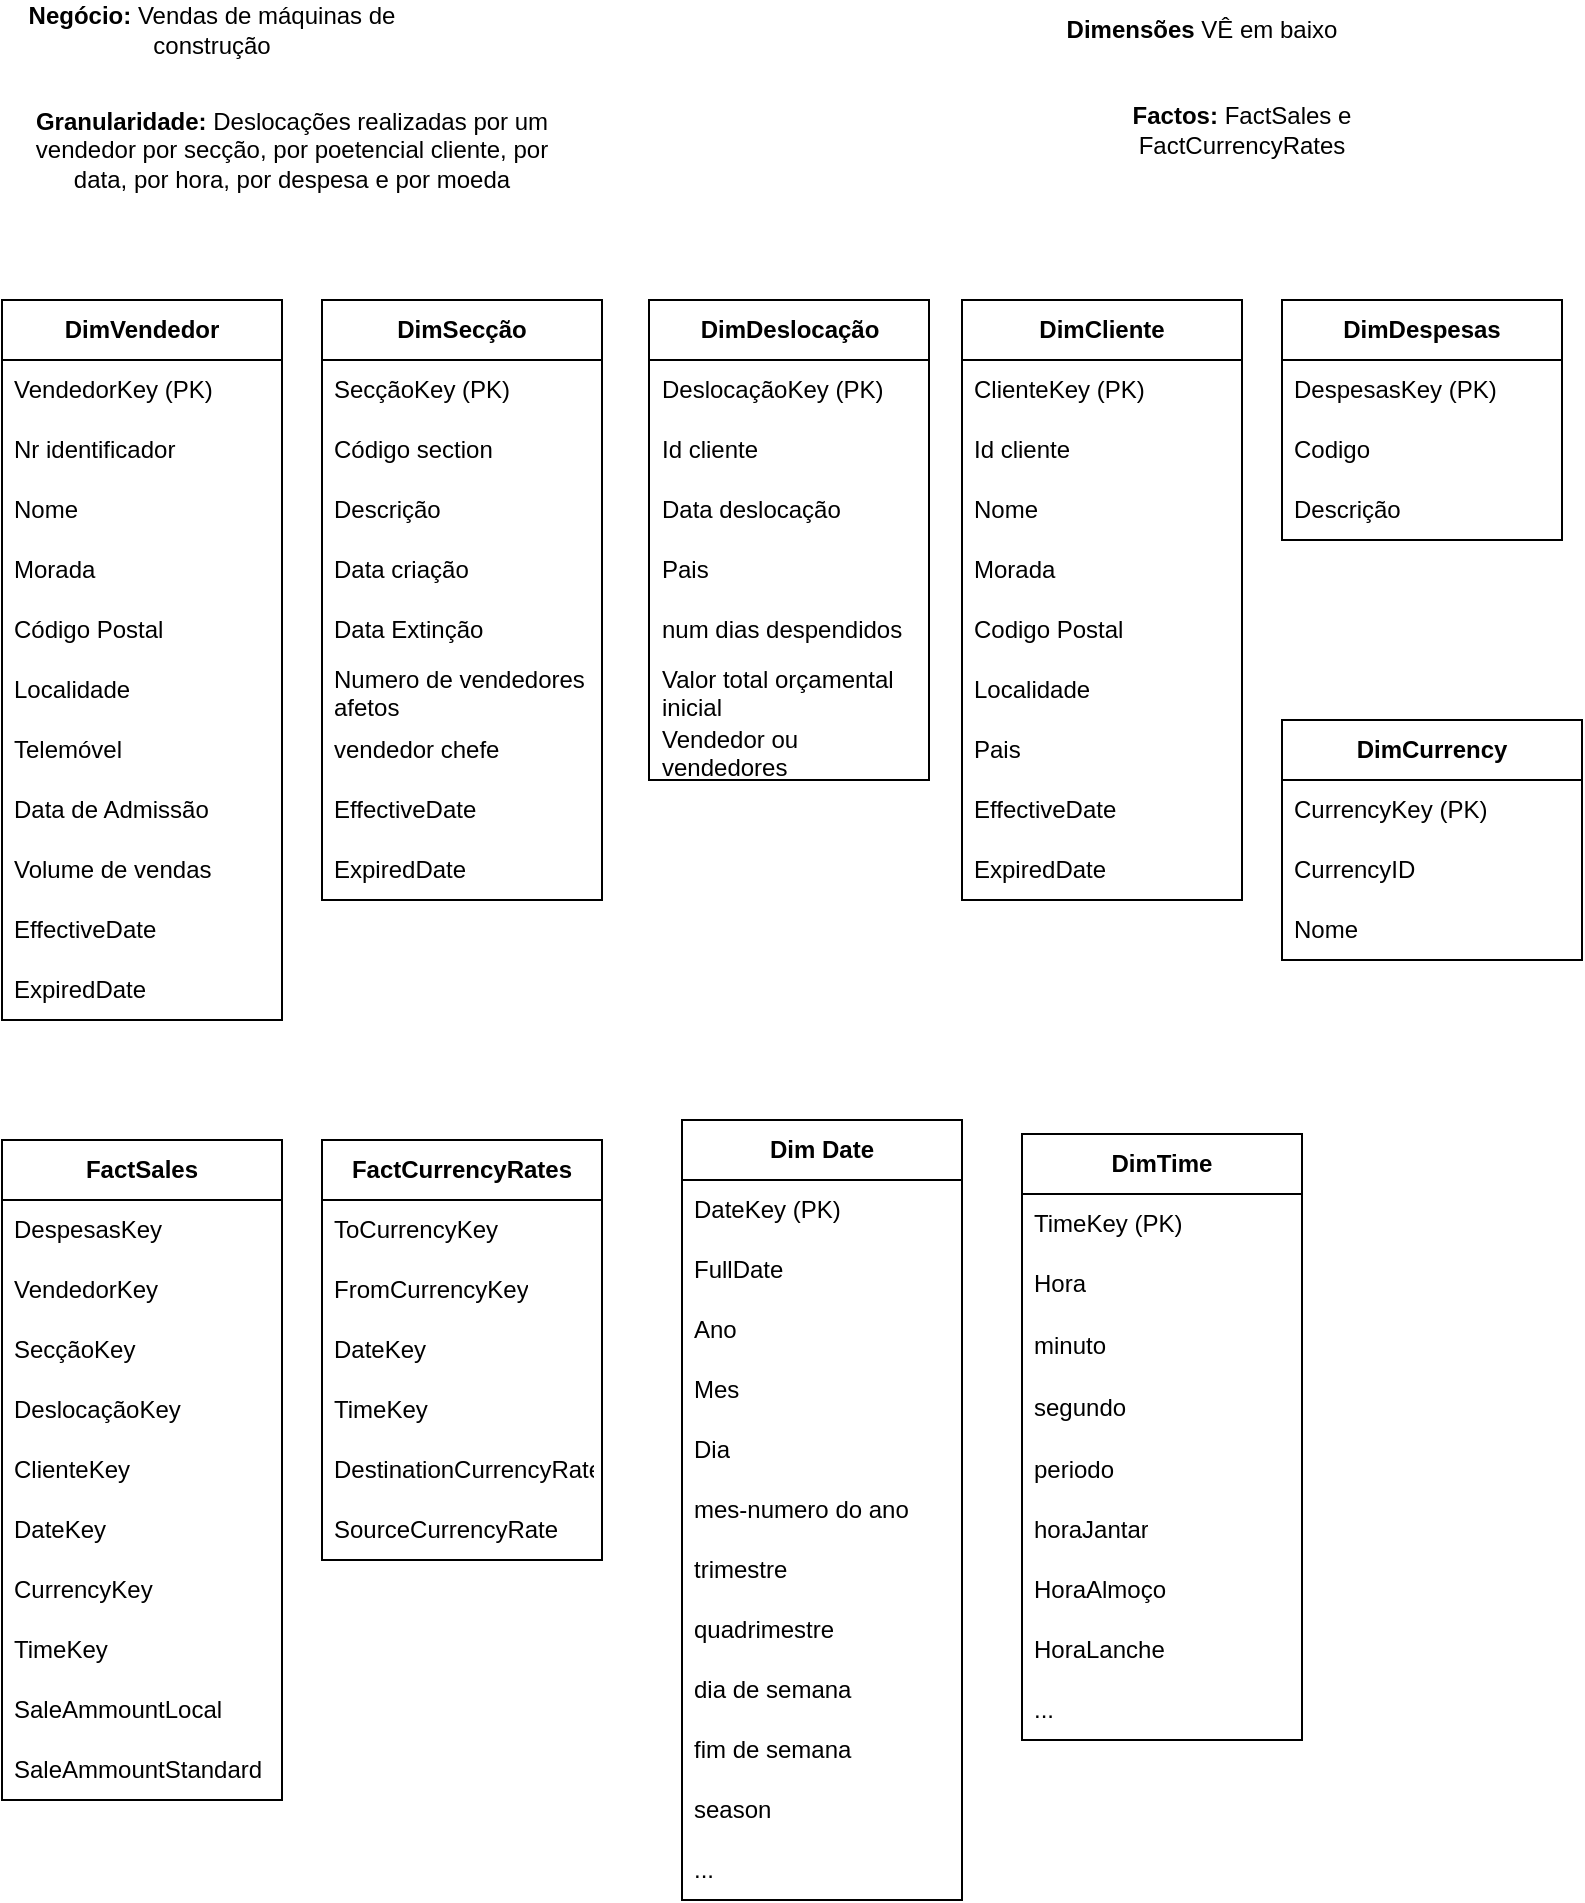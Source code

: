 <mxfile version="22.1.21" type="device">
  <diagram name="Página-1" id="eyf-Chg7EZ-ik5OX_HLw">
    <mxGraphModel dx="1050" dy="629" grid="1" gridSize="10" guides="1" tooltips="1" connect="1" arrows="1" fold="1" page="1" pageScale="1" pageWidth="827" pageHeight="1169" math="0" shadow="0">
      <root>
        <mxCell id="0" />
        <mxCell id="1" parent="0" />
        <mxCell id="D_EpirmRRfFiaHw9bqol-2" value="&lt;b&gt;Negócio: &lt;/b&gt;Vendas de máquinas de construção" style="text;html=1;strokeColor=none;fillColor=none;align=center;verticalAlign=middle;whiteSpace=wrap;rounded=0;" vertex="1" parent="1">
          <mxGeometry x="30" y="40" width="190" height="30" as="geometry" />
        </mxCell>
        <mxCell id="D_EpirmRRfFiaHw9bqol-3" value="&lt;b&gt;Granularidade: &lt;/b&gt;Deslocações realizadas por um vendedor por secção, por poetencial cliente, por data, por hora, por despesa e por moeda" style="text;html=1;strokeColor=none;fillColor=none;align=center;verticalAlign=middle;whiteSpace=wrap;rounded=0;" vertex="1" parent="1">
          <mxGeometry x="30" y="100" width="270" height="30" as="geometry" />
        </mxCell>
        <mxCell id="D_EpirmRRfFiaHw9bqol-4" value="&lt;b&gt;Dimensões &lt;/b&gt;VÊ em baixo" style="text;html=1;strokeColor=none;fillColor=none;align=center;verticalAlign=middle;whiteSpace=wrap;rounded=0;" vertex="1" parent="1">
          <mxGeometry x="550" y="40" width="140" height="30" as="geometry" />
        </mxCell>
        <mxCell id="D_EpirmRRfFiaHw9bqol-5" value="&lt;b&gt;Factos: &lt;/b&gt;FactSales e FactCurrencyRates" style="text;html=1;strokeColor=none;fillColor=none;align=center;verticalAlign=middle;whiteSpace=wrap;rounded=0;" vertex="1" parent="1">
          <mxGeometry x="550" y="90" width="180" height="30" as="geometry" />
        </mxCell>
        <mxCell id="D_EpirmRRfFiaHw9bqol-6" value="&lt;b&gt;DimVendedor&lt;/b&gt;" style="swimlane;fontStyle=0;childLayout=stackLayout;horizontal=1;startSize=30;horizontalStack=0;resizeParent=1;resizeParentMax=0;resizeLast=0;collapsible=1;marginBottom=0;whiteSpace=wrap;html=1;" vertex="1" parent="1">
          <mxGeometry x="20" y="190" width="140" height="360" as="geometry" />
        </mxCell>
        <mxCell id="D_EpirmRRfFiaHw9bqol-7" value="VendedorKey (PK)" style="text;strokeColor=none;fillColor=none;align=left;verticalAlign=middle;spacingLeft=4;spacingRight=4;overflow=hidden;points=[[0,0.5],[1,0.5]];portConstraint=eastwest;rotatable=0;whiteSpace=wrap;html=1;" vertex="1" parent="D_EpirmRRfFiaHw9bqol-6">
          <mxGeometry y="30" width="140" height="30" as="geometry" />
        </mxCell>
        <mxCell id="D_EpirmRRfFiaHw9bqol-22" value="Nr identificador" style="text;strokeColor=none;fillColor=none;align=left;verticalAlign=middle;spacingLeft=4;spacingRight=4;overflow=hidden;points=[[0,0.5],[1,0.5]];portConstraint=eastwest;rotatable=0;whiteSpace=wrap;html=1;" vertex="1" parent="D_EpirmRRfFiaHw9bqol-6">
          <mxGeometry y="60" width="140" height="30" as="geometry" />
        </mxCell>
        <mxCell id="D_EpirmRRfFiaHw9bqol-21" value="Nome" style="text;strokeColor=none;fillColor=none;align=left;verticalAlign=middle;spacingLeft=4;spacingRight=4;overflow=hidden;points=[[0,0.5],[1,0.5]];portConstraint=eastwest;rotatable=0;whiteSpace=wrap;html=1;" vertex="1" parent="D_EpirmRRfFiaHw9bqol-6">
          <mxGeometry y="90" width="140" height="30" as="geometry" />
        </mxCell>
        <mxCell id="D_EpirmRRfFiaHw9bqol-8" value="Morada" style="text;strokeColor=none;fillColor=none;align=left;verticalAlign=middle;spacingLeft=4;spacingRight=4;overflow=hidden;points=[[0,0.5],[1,0.5]];portConstraint=eastwest;rotatable=0;whiteSpace=wrap;html=1;" vertex="1" parent="D_EpirmRRfFiaHw9bqol-6">
          <mxGeometry y="120" width="140" height="30" as="geometry" />
        </mxCell>
        <mxCell id="D_EpirmRRfFiaHw9bqol-9" value="Código Postal" style="text;strokeColor=none;fillColor=none;align=left;verticalAlign=middle;spacingLeft=4;spacingRight=4;overflow=hidden;points=[[0,0.5],[1,0.5]];portConstraint=eastwest;rotatable=0;whiteSpace=wrap;html=1;" vertex="1" parent="D_EpirmRRfFiaHw9bqol-6">
          <mxGeometry y="150" width="140" height="30" as="geometry" />
        </mxCell>
        <mxCell id="D_EpirmRRfFiaHw9bqol-23" value="Localidade" style="text;strokeColor=none;fillColor=none;align=left;verticalAlign=middle;spacingLeft=4;spacingRight=4;overflow=hidden;points=[[0,0.5],[1,0.5]];portConstraint=eastwest;rotatable=0;whiteSpace=wrap;html=1;" vertex="1" parent="D_EpirmRRfFiaHw9bqol-6">
          <mxGeometry y="180" width="140" height="30" as="geometry" />
        </mxCell>
        <mxCell id="D_EpirmRRfFiaHw9bqol-10" value="Telemóvel" style="text;strokeColor=none;fillColor=none;align=left;verticalAlign=middle;spacingLeft=4;spacingRight=4;overflow=hidden;points=[[0,0.5],[1,0.5]];portConstraint=eastwest;rotatable=0;whiteSpace=wrap;html=1;" vertex="1" parent="D_EpirmRRfFiaHw9bqol-6">
          <mxGeometry y="210" width="140" height="30" as="geometry" />
        </mxCell>
        <mxCell id="D_EpirmRRfFiaHw9bqol-11" value="Data de Admissão" style="text;strokeColor=none;fillColor=none;align=left;verticalAlign=middle;spacingLeft=4;spacingRight=4;overflow=hidden;points=[[0,0.5],[1,0.5]];portConstraint=eastwest;rotatable=0;whiteSpace=wrap;html=1;" vertex="1" parent="D_EpirmRRfFiaHw9bqol-6">
          <mxGeometry y="240" width="140" height="30" as="geometry" />
        </mxCell>
        <mxCell id="D_EpirmRRfFiaHw9bqol-12" value="Volume de vendas" style="text;strokeColor=none;fillColor=none;align=left;verticalAlign=middle;spacingLeft=4;spacingRight=4;overflow=hidden;points=[[0,0.5],[1,0.5]];portConstraint=eastwest;rotatable=0;whiteSpace=wrap;html=1;" vertex="1" parent="D_EpirmRRfFiaHw9bqol-6">
          <mxGeometry y="270" width="140" height="30" as="geometry" />
        </mxCell>
        <mxCell id="D_EpirmRRfFiaHw9bqol-121" value="EffectiveDate" style="text;strokeColor=none;fillColor=none;align=left;verticalAlign=middle;spacingLeft=4;spacingRight=4;overflow=hidden;points=[[0,0.5],[1,0.5]];portConstraint=eastwest;rotatable=0;whiteSpace=wrap;html=1;" vertex="1" parent="D_EpirmRRfFiaHw9bqol-6">
          <mxGeometry y="300" width="140" height="30" as="geometry" />
        </mxCell>
        <mxCell id="D_EpirmRRfFiaHw9bqol-122" value="ExpiredDate" style="text;strokeColor=none;fillColor=none;align=left;verticalAlign=middle;spacingLeft=4;spacingRight=4;overflow=hidden;points=[[0,0.5],[1,0.5]];portConstraint=eastwest;rotatable=0;whiteSpace=wrap;html=1;" vertex="1" parent="D_EpirmRRfFiaHw9bqol-6">
          <mxGeometry y="330" width="140" height="30" as="geometry" />
        </mxCell>
        <mxCell id="D_EpirmRRfFiaHw9bqol-24" value="&lt;b&gt;DimSecção&lt;/b&gt;" style="swimlane;fontStyle=0;childLayout=stackLayout;horizontal=1;startSize=30;horizontalStack=0;resizeParent=1;resizeParentMax=0;resizeLast=0;collapsible=1;marginBottom=0;whiteSpace=wrap;html=1;" vertex="1" parent="1">
          <mxGeometry x="180" y="190" width="140" height="300" as="geometry" />
        </mxCell>
        <mxCell id="D_EpirmRRfFiaHw9bqol-25" value="SecçãoKey (PK)" style="text;strokeColor=none;fillColor=none;align=left;verticalAlign=middle;spacingLeft=4;spacingRight=4;overflow=hidden;points=[[0,0.5],[1,0.5]];portConstraint=eastwest;rotatable=0;whiteSpace=wrap;html=1;" vertex="1" parent="D_EpirmRRfFiaHw9bqol-24">
          <mxGeometry y="30" width="140" height="30" as="geometry" />
        </mxCell>
        <mxCell id="D_EpirmRRfFiaHw9bqol-26" value="Código section" style="text;strokeColor=none;fillColor=none;align=left;verticalAlign=middle;spacingLeft=4;spacingRight=4;overflow=hidden;points=[[0,0.5],[1,0.5]];portConstraint=eastwest;rotatable=0;whiteSpace=wrap;html=1;" vertex="1" parent="D_EpirmRRfFiaHw9bqol-24">
          <mxGeometry y="60" width="140" height="30" as="geometry" />
        </mxCell>
        <mxCell id="D_EpirmRRfFiaHw9bqol-27" value="Descrição" style="text;strokeColor=none;fillColor=none;align=left;verticalAlign=middle;spacingLeft=4;spacingRight=4;overflow=hidden;points=[[0,0.5],[1,0.5]];portConstraint=eastwest;rotatable=0;whiteSpace=wrap;html=1;" vertex="1" parent="D_EpirmRRfFiaHw9bqol-24">
          <mxGeometry y="90" width="140" height="30" as="geometry" />
        </mxCell>
        <mxCell id="D_EpirmRRfFiaHw9bqol-28" value="Data criação" style="text;strokeColor=none;fillColor=none;align=left;verticalAlign=middle;spacingLeft=4;spacingRight=4;overflow=hidden;points=[[0,0.5],[1,0.5]];portConstraint=eastwest;rotatable=0;whiteSpace=wrap;html=1;" vertex="1" parent="D_EpirmRRfFiaHw9bqol-24">
          <mxGeometry y="120" width="140" height="30" as="geometry" />
        </mxCell>
        <mxCell id="D_EpirmRRfFiaHw9bqol-29" value="Data Extinção" style="text;strokeColor=none;fillColor=none;align=left;verticalAlign=middle;spacingLeft=4;spacingRight=4;overflow=hidden;points=[[0,0.5],[1,0.5]];portConstraint=eastwest;rotatable=0;whiteSpace=wrap;html=1;" vertex="1" parent="D_EpirmRRfFiaHw9bqol-24">
          <mxGeometry y="150" width="140" height="30" as="geometry" />
        </mxCell>
        <mxCell id="D_EpirmRRfFiaHw9bqol-30" value="Numero de vendedores afetos" style="text;strokeColor=none;fillColor=none;align=left;verticalAlign=middle;spacingLeft=4;spacingRight=4;overflow=hidden;points=[[0,0.5],[1,0.5]];portConstraint=eastwest;rotatable=0;whiteSpace=wrap;html=1;" vertex="1" parent="D_EpirmRRfFiaHw9bqol-24">
          <mxGeometry y="180" width="140" height="30" as="geometry" />
        </mxCell>
        <mxCell id="D_EpirmRRfFiaHw9bqol-31" value="vendedor chefe" style="text;strokeColor=none;fillColor=none;align=left;verticalAlign=middle;spacingLeft=4;spacingRight=4;overflow=hidden;points=[[0,0.5],[1,0.5]];portConstraint=eastwest;rotatable=0;whiteSpace=wrap;html=1;" vertex="1" parent="D_EpirmRRfFiaHw9bqol-24">
          <mxGeometry y="210" width="140" height="30" as="geometry" />
        </mxCell>
        <mxCell id="D_EpirmRRfFiaHw9bqol-123" value="EffectiveDate" style="text;strokeColor=none;fillColor=none;align=left;verticalAlign=middle;spacingLeft=4;spacingRight=4;overflow=hidden;points=[[0,0.5],[1,0.5]];portConstraint=eastwest;rotatable=0;whiteSpace=wrap;html=1;" vertex="1" parent="D_EpirmRRfFiaHw9bqol-24">
          <mxGeometry y="240" width="140" height="30" as="geometry" />
        </mxCell>
        <mxCell id="D_EpirmRRfFiaHw9bqol-124" value="ExpiredDate" style="text;strokeColor=none;fillColor=none;align=left;verticalAlign=middle;spacingLeft=4;spacingRight=4;overflow=hidden;points=[[0,0.5],[1,0.5]];portConstraint=eastwest;rotatable=0;whiteSpace=wrap;html=1;" vertex="1" parent="D_EpirmRRfFiaHw9bqol-24">
          <mxGeometry y="270" width="140" height="30" as="geometry" />
        </mxCell>
        <mxCell id="D_EpirmRRfFiaHw9bqol-35" value="&lt;b&gt;DimDeslocação&lt;/b&gt;" style="swimlane;fontStyle=0;childLayout=stackLayout;horizontal=1;startSize=30;horizontalStack=0;resizeParent=1;resizeParentMax=0;resizeLast=0;collapsible=1;marginBottom=0;whiteSpace=wrap;html=1;" vertex="1" parent="1">
          <mxGeometry x="343.5" y="190" width="140" height="240" as="geometry" />
        </mxCell>
        <mxCell id="D_EpirmRRfFiaHw9bqol-36" value="DeslocaçãoKey (PK)" style="text;strokeColor=none;fillColor=none;align=left;verticalAlign=middle;spacingLeft=4;spacingRight=4;overflow=hidden;points=[[0,0.5],[1,0.5]];portConstraint=eastwest;rotatable=0;whiteSpace=wrap;html=1;" vertex="1" parent="D_EpirmRRfFiaHw9bqol-35">
          <mxGeometry y="30" width="140" height="30" as="geometry" />
        </mxCell>
        <mxCell id="D_EpirmRRfFiaHw9bqol-37" value="Id cliente" style="text;strokeColor=none;fillColor=none;align=left;verticalAlign=middle;spacingLeft=4;spacingRight=4;overflow=hidden;points=[[0,0.5],[1,0.5]];portConstraint=eastwest;rotatable=0;whiteSpace=wrap;html=1;" vertex="1" parent="D_EpirmRRfFiaHw9bqol-35">
          <mxGeometry y="60" width="140" height="30" as="geometry" />
        </mxCell>
        <mxCell id="D_EpirmRRfFiaHw9bqol-43" value="Data deslocação" style="text;strokeColor=none;fillColor=none;align=left;verticalAlign=middle;spacingLeft=4;spacingRight=4;overflow=hidden;points=[[0,0.5],[1,0.5]];portConstraint=eastwest;rotatable=0;whiteSpace=wrap;html=1;" vertex="1" parent="D_EpirmRRfFiaHw9bqol-35">
          <mxGeometry y="90" width="140" height="30" as="geometry" />
        </mxCell>
        <mxCell id="D_EpirmRRfFiaHw9bqol-59" value="Pais" style="text;strokeColor=none;fillColor=none;align=left;verticalAlign=middle;spacingLeft=4;spacingRight=4;overflow=hidden;points=[[0,0.5],[1,0.5]];portConstraint=eastwest;rotatable=0;whiteSpace=wrap;html=1;" vertex="1" parent="D_EpirmRRfFiaHw9bqol-35">
          <mxGeometry y="120" width="140" height="30" as="geometry" />
        </mxCell>
        <mxCell id="D_EpirmRRfFiaHw9bqol-44" value="num dias despendidos" style="text;strokeColor=none;fillColor=none;align=left;verticalAlign=middle;spacingLeft=4;spacingRight=4;overflow=hidden;points=[[0,0.5],[1,0.5]];portConstraint=eastwest;rotatable=0;whiteSpace=wrap;html=1;" vertex="1" parent="D_EpirmRRfFiaHw9bqol-35">
          <mxGeometry y="150" width="140" height="30" as="geometry" />
        </mxCell>
        <mxCell id="D_EpirmRRfFiaHw9bqol-45" value="Valor total orçamental inicial" style="text;strokeColor=none;fillColor=none;align=left;verticalAlign=middle;spacingLeft=4;spacingRight=4;overflow=hidden;points=[[0,0.5],[1,0.5]];portConstraint=eastwest;rotatable=0;whiteSpace=wrap;html=1;" vertex="1" parent="D_EpirmRRfFiaHw9bqol-35">
          <mxGeometry y="180" width="140" height="30" as="geometry" />
        </mxCell>
        <mxCell id="D_EpirmRRfFiaHw9bqol-46" value="Vendedor ou vendedores" style="text;strokeColor=none;fillColor=none;align=left;verticalAlign=middle;spacingLeft=4;spacingRight=4;overflow=hidden;points=[[0,0.5],[1,0.5]];portConstraint=eastwest;rotatable=0;whiteSpace=wrap;html=1;" vertex="1" parent="D_EpirmRRfFiaHw9bqol-35">
          <mxGeometry y="210" width="140" height="30" as="geometry" />
        </mxCell>
        <mxCell id="D_EpirmRRfFiaHw9bqol-47" value="&lt;b&gt;DimCliente&lt;/b&gt;" style="swimlane;fontStyle=0;childLayout=stackLayout;horizontal=1;startSize=30;horizontalStack=0;resizeParent=1;resizeParentMax=0;resizeLast=0;collapsible=1;marginBottom=0;whiteSpace=wrap;html=1;" vertex="1" parent="1">
          <mxGeometry x="500" y="190" width="140" height="300" as="geometry" />
        </mxCell>
        <mxCell id="D_EpirmRRfFiaHw9bqol-48" value="ClienteKey (PK)" style="text;strokeColor=none;fillColor=none;align=left;verticalAlign=middle;spacingLeft=4;spacingRight=4;overflow=hidden;points=[[0,0.5],[1,0.5]];portConstraint=eastwest;rotatable=0;whiteSpace=wrap;html=1;" vertex="1" parent="D_EpirmRRfFiaHw9bqol-47">
          <mxGeometry y="30" width="140" height="30" as="geometry" />
        </mxCell>
        <mxCell id="D_EpirmRRfFiaHw9bqol-49" value="Id cliente" style="text;strokeColor=none;fillColor=none;align=left;verticalAlign=middle;spacingLeft=4;spacingRight=4;overflow=hidden;points=[[0,0.5],[1,0.5]];portConstraint=eastwest;rotatable=0;whiteSpace=wrap;html=1;" vertex="1" parent="D_EpirmRRfFiaHw9bqol-47">
          <mxGeometry y="60" width="140" height="30" as="geometry" />
        </mxCell>
        <mxCell id="D_EpirmRRfFiaHw9bqol-50" value="Nome" style="text;strokeColor=none;fillColor=none;align=left;verticalAlign=middle;spacingLeft=4;spacingRight=4;overflow=hidden;points=[[0,0.5],[1,0.5]];portConstraint=eastwest;rotatable=0;whiteSpace=wrap;html=1;" vertex="1" parent="D_EpirmRRfFiaHw9bqol-47">
          <mxGeometry y="90" width="140" height="30" as="geometry" />
        </mxCell>
        <mxCell id="D_EpirmRRfFiaHw9bqol-51" value="Morada" style="text;strokeColor=none;fillColor=none;align=left;verticalAlign=middle;spacingLeft=4;spacingRight=4;overflow=hidden;points=[[0,0.5],[1,0.5]];portConstraint=eastwest;rotatable=0;whiteSpace=wrap;html=1;" vertex="1" parent="D_EpirmRRfFiaHw9bqol-47">
          <mxGeometry y="120" width="140" height="30" as="geometry" />
        </mxCell>
        <mxCell id="D_EpirmRRfFiaHw9bqol-52" value="Codigo Postal" style="text;strokeColor=none;fillColor=none;align=left;verticalAlign=middle;spacingLeft=4;spacingRight=4;overflow=hidden;points=[[0,0.5],[1,0.5]];portConstraint=eastwest;rotatable=0;whiteSpace=wrap;html=1;" vertex="1" parent="D_EpirmRRfFiaHw9bqol-47">
          <mxGeometry y="150" width="140" height="30" as="geometry" />
        </mxCell>
        <mxCell id="D_EpirmRRfFiaHw9bqol-53" value="Localidade" style="text;strokeColor=none;fillColor=none;align=left;verticalAlign=middle;spacingLeft=4;spacingRight=4;overflow=hidden;points=[[0,0.5],[1,0.5]];portConstraint=eastwest;rotatable=0;whiteSpace=wrap;html=1;" vertex="1" parent="D_EpirmRRfFiaHw9bqol-47">
          <mxGeometry y="180" width="140" height="30" as="geometry" />
        </mxCell>
        <mxCell id="D_EpirmRRfFiaHw9bqol-54" value="Pais" style="text;strokeColor=none;fillColor=none;align=left;verticalAlign=middle;spacingLeft=4;spacingRight=4;overflow=hidden;points=[[0,0.5],[1,0.5]];portConstraint=eastwest;rotatable=0;whiteSpace=wrap;html=1;" vertex="1" parent="D_EpirmRRfFiaHw9bqol-47">
          <mxGeometry y="210" width="140" height="30" as="geometry" />
        </mxCell>
        <mxCell id="D_EpirmRRfFiaHw9bqol-125" value="EffectiveDate" style="text;strokeColor=none;fillColor=none;align=left;verticalAlign=middle;spacingLeft=4;spacingRight=4;overflow=hidden;points=[[0,0.5],[1,0.5]];portConstraint=eastwest;rotatable=0;whiteSpace=wrap;html=1;" vertex="1" parent="D_EpirmRRfFiaHw9bqol-47">
          <mxGeometry y="240" width="140" height="30" as="geometry" />
        </mxCell>
        <mxCell id="D_EpirmRRfFiaHw9bqol-126" value="ExpiredDate" style="text;strokeColor=none;fillColor=none;align=left;verticalAlign=middle;spacingLeft=4;spacingRight=4;overflow=hidden;points=[[0,0.5],[1,0.5]];portConstraint=eastwest;rotatable=0;whiteSpace=wrap;html=1;" vertex="1" parent="D_EpirmRRfFiaHw9bqol-47">
          <mxGeometry y="270" width="140" height="30" as="geometry" />
        </mxCell>
        <mxCell id="D_EpirmRRfFiaHw9bqol-60" value="&lt;b&gt;DimDespesas&lt;/b&gt;" style="swimlane;fontStyle=0;childLayout=stackLayout;horizontal=1;startSize=30;horizontalStack=0;resizeParent=1;resizeParentMax=0;resizeLast=0;collapsible=1;marginBottom=0;whiteSpace=wrap;html=1;" vertex="1" parent="1">
          <mxGeometry x="660" y="190" width="140" height="120" as="geometry" />
        </mxCell>
        <mxCell id="D_EpirmRRfFiaHw9bqol-61" value="DespesasKey (PK)" style="text;strokeColor=none;fillColor=none;align=left;verticalAlign=middle;spacingLeft=4;spacingRight=4;overflow=hidden;points=[[0,0.5],[1,0.5]];portConstraint=eastwest;rotatable=0;whiteSpace=wrap;html=1;" vertex="1" parent="D_EpirmRRfFiaHw9bqol-60">
          <mxGeometry y="30" width="140" height="30" as="geometry" />
        </mxCell>
        <mxCell id="D_EpirmRRfFiaHw9bqol-62" value="Codigo" style="text;strokeColor=none;fillColor=none;align=left;verticalAlign=middle;spacingLeft=4;spacingRight=4;overflow=hidden;points=[[0,0.5],[1,0.5]];portConstraint=eastwest;rotatable=0;whiteSpace=wrap;html=1;" vertex="1" parent="D_EpirmRRfFiaHw9bqol-60">
          <mxGeometry y="60" width="140" height="30" as="geometry" />
        </mxCell>
        <mxCell id="D_EpirmRRfFiaHw9bqol-63" value="Descrição" style="text;strokeColor=none;fillColor=none;align=left;verticalAlign=middle;spacingLeft=4;spacingRight=4;overflow=hidden;points=[[0,0.5],[1,0.5]];portConstraint=eastwest;rotatable=0;whiteSpace=wrap;html=1;" vertex="1" parent="D_EpirmRRfFiaHw9bqol-60">
          <mxGeometry y="90" width="140" height="30" as="geometry" />
        </mxCell>
        <mxCell id="D_EpirmRRfFiaHw9bqol-68" value="&lt;b&gt;FactSales&lt;/b&gt;" style="swimlane;fontStyle=0;childLayout=stackLayout;horizontal=1;startSize=30;horizontalStack=0;resizeParent=1;resizeParentMax=0;resizeLast=0;collapsible=1;marginBottom=0;whiteSpace=wrap;html=1;" vertex="1" parent="1">
          <mxGeometry x="20" y="610" width="140" height="330" as="geometry" />
        </mxCell>
        <mxCell id="D_EpirmRRfFiaHw9bqol-69" value="DespesasKey&amp;nbsp;" style="text;strokeColor=none;fillColor=none;align=left;verticalAlign=middle;spacingLeft=4;spacingRight=4;overflow=hidden;points=[[0,0.5],[1,0.5]];portConstraint=eastwest;rotatable=0;whiteSpace=wrap;html=1;" vertex="1" parent="D_EpirmRRfFiaHw9bqol-68">
          <mxGeometry y="30" width="140" height="30" as="geometry" />
        </mxCell>
        <mxCell id="D_EpirmRRfFiaHw9bqol-77" value="VendedorKey&amp;nbsp;" style="text;strokeColor=none;fillColor=none;align=left;verticalAlign=middle;spacingLeft=4;spacingRight=4;overflow=hidden;points=[[0,0.5],[1,0.5]];portConstraint=eastwest;rotatable=0;whiteSpace=wrap;html=1;" vertex="1" parent="D_EpirmRRfFiaHw9bqol-68">
          <mxGeometry y="60" width="140" height="30" as="geometry" />
        </mxCell>
        <mxCell id="D_EpirmRRfFiaHw9bqol-78" value="SecçãoKey&amp;nbsp;" style="text;strokeColor=none;fillColor=none;align=left;verticalAlign=middle;spacingLeft=4;spacingRight=4;overflow=hidden;points=[[0,0.5],[1,0.5]];portConstraint=eastwest;rotatable=0;whiteSpace=wrap;html=1;" vertex="1" parent="D_EpirmRRfFiaHw9bqol-68">
          <mxGeometry y="90" width="140" height="30" as="geometry" />
        </mxCell>
        <mxCell id="D_EpirmRRfFiaHw9bqol-79" value="DeslocaçãoKey&amp;nbsp;" style="text;strokeColor=none;fillColor=none;align=left;verticalAlign=middle;spacingLeft=4;spacingRight=4;overflow=hidden;points=[[0,0.5],[1,0.5]];portConstraint=eastwest;rotatable=0;whiteSpace=wrap;html=1;" vertex="1" parent="D_EpirmRRfFiaHw9bqol-68">
          <mxGeometry y="120" width="140" height="30" as="geometry" />
        </mxCell>
        <mxCell id="D_EpirmRRfFiaHw9bqol-80" value="ClienteKey&amp;nbsp;" style="text;strokeColor=none;fillColor=none;align=left;verticalAlign=middle;spacingLeft=4;spacingRight=4;overflow=hidden;points=[[0,0.5],[1,0.5]];portConstraint=eastwest;rotatable=0;whiteSpace=wrap;html=1;" vertex="1" parent="D_EpirmRRfFiaHw9bqol-68">
          <mxGeometry y="150" width="140" height="30" as="geometry" />
        </mxCell>
        <mxCell id="D_EpirmRRfFiaHw9bqol-118" value="DateKey&amp;nbsp;" style="text;strokeColor=none;fillColor=none;align=left;verticalAlign=middle;spacingLeft=4;spacingRight=4;overflow=hidden;points=[[0,0.5],[1,0.5]];portConstraint=eastwest;rotatable=0;whiteSpace=wrap;html=1;" vertex="1" parent="D_EpirmRRfFiaHw9bqol-68">
          <mxGeometry y="180" width="140" height="30" as="geometry" />
        </mxCell>
        <mxCell id="D_EpirmRRfFiaHw9bqol-120" value="CurrencyKey&amp;nbsp;" style="text;strokeColor=none;fillColor=none;align=left;verticalAlign=middle;spacingLeft=4;spacingRight=4;overflow=hidden;points=[[0,0.5],[1,0.5]];portConstraint=eastwest;rotatable=0;whiteSpace=wrap;html=1;" vertex="1" parent="D_EpirmRRfFiaHw9bqol-68">
          <mxGeometry y="210" width="140" height="30" as="geometry" />
        </mxCell>
        <mxCell id="D_EpirmRRfFiaHw9bqol-119" value="TimeKey" style="text;strokeColor=none;fillColor=none;align=left;verticalAlign=middle;spacingLeft=4;spacingRight=4;overflow=hidden;points=[[0,0.5],[1,0.5]];portConstraint=eastwest;rotatable=0;whiteSpace=wrap;html=1;" vertex="1" parent="D_EpirmRRfFiaHw9bqol-68">
          <mxGeometry y="240" width="140" height="30" as="geometry" />
        </mxCell>
        <mxCell id="D_EpirmRRfFiaHw9bqol-70" value="SaleAmmountLocal" style="text;strokeColor=none;fillColor=none;align=left;verticalAlign=middle;spacingLeft=4;spacingRight=4;overflow=hidden;points=[[0,0.5],[1,0.5]];portConstraint=eastwest;rotatable=0;whiteSpace=wrap;html=1;" vertex="1" parent="D_EpirmRRfFiaHw9bqol-68">
          <mxGeometry y="270" width="140" height="30" as="geometry" />
        </mxCell>
        <mxCell id="D_EpirmRRfFiaHw9bqol-130" value="SaleAmmountStandard" style="text;strokeColor=none;fillColor=none;align=left;verticalAlign=middle;spacingLeft=4;spacingRight=4;overflow=hidden;points=[[0,0.5],[1,0.5]];portConstraint=eastwest;rotatable=0;whiteSpace=wrap;html=1;" vertex="1" parent="D_EpirmRRfFiaHw9bqol-68">
          <mxGeometry y="300" width="140" height="30" as="geometry" />
        </mxCell>
        <mxCell id="D_EpirmRRfFiaHw9bqol-81" value="&lt;b&gt;FactCurrencyRates&lt;/b&gt;" style="swimlane;fontStyle=0;childLayout=stackLayout;horizontal=1;startSize=30;horizontalStack=0;resizeParent=1;resizeParentMax=0;resizeLast=0;collapsible=1;marginBottom=0;whiteSpace=wrap;html=1;" vertex="1" parent="1">
          <mxGeometry x="180" y="610" width="140" height="210" as="geometry" />
        </mxCell>
        <mxCell id="D_EpirmRRfFiaHw9bqol-82" value="ToCurrencyKey" style="text;strokeColor=none;fillColor=none;align=left;verticalAlign=middle;spacingLeft=4;spacingRight=4;overflow=hidden;points=[[0,0.5],[1,0.5]];portConstraint=eastwest;rotatable=0;whiteSpace=wrap;html=1;" vertex="1" parent="D_EpirmRRfFiaHw9bqol-81">
          <mxGeometry y="30" width="140" height="30" as="geometry" />
        </mxCell>
        <mxCell id="D_EpirmRRfFiaHw9bqol-83" value="FromCurrencyKey" style="text;strokeColor=none;fillColor=none;align=left;verticalAlign=middle;spacingLeft=4;spacingRight=4;overflow=hidden;points=[[0,0.5],[1,0.5]];portConstraint=eastwest;rotatable=0;whiteSpace=wrap;html=1;" vertex="1" parent="D_EpirmRRfFiaHw9bqol-81">
          <mxGeometry y="60" width="140" height="30" as="geometry" />
        </mxCell>
        <mxCell id="D_EpirmRRfFiaHw9bqol-85" value="DateKey" style="text;strokeColor=none;fillColor=none;align=left;verticalAlign=middle;spacingLeft=4;spacingRight=4;overflow=hidden;points=[[0,0.5],[1,0.5]];portConstraint=eastwest;rotatable=0;whiteSpace=wrap;html=1;" vertex="1" parent="D_EpirmRRfFiaHw9bqol-81">
          <mxGeometry y="90" width="140" height="30" as="geometry" />
        </mxCell>
        <mxCell id="D_EpirmRRfFiaHw9bqol-86" value="TimeKey" style="text;strokeColor=none;fillColor=none;align=left;verticalAlign=middle;spacingLeft=4;spacingRight=4;overflow=hidden;points=[[0,0.5],[1,0.5]];portConstraint=eastwest;rotatable=0;whiteSpace=wrap;html=1;" vertex="1" parent="D_EpirmRRfFiaHw9bqol-81">
          <mxGeometry y="120" width="140" height="30" as="geometry" />
        </mxCell>
        <mxCell id="D_EpirmRRfFiaHw9bqol-84" value="DestinationCurrencyRate" style="text;strokeColor=none;fillColor=none;align=left;verticalAlign=middle;spacingLeft=4;spacingRight=4;overflow=hidden;points=[[0,0.5],[1,0.5]];portConstraint=eastwest;rotatable=0;whiteSpace=wrap;html=1;" vertex="1" parent="D_EpirmRRfFiaHw9bqol-81">
          <mxGeometry y="150" width="140" height="30" as="geometry" />
        </mxCell>
        <mxCell id="D_EpirmRRfFiaHw9bqol-128" value="SourceCurrencyRate" style="text;strokeColor=none;fillColor=none;align=left;verticalAlign=middle;spacingLeft=4;spacingRight=4;overflow=hidden;points=[[0,0.5],[1,0.5]];portConstraint=eastwest;rotatable=0;whiteSpace=wrap;html=1;" vertex="1" parent="D_EpirmRRfFiaHw9bqol-81">
          <mxGeometry y="180" width="140" height="30" as="geometry" />
        </mxCell>
        <mxCell id="D_EpirmRRfFiaHw9bqol-89" value="&lt;b&gt;DimCurrency&lt;/b&gt;" style="swimlane;fontStyle=0;childLayout=stackLayout;horizontal=1;startSize=30;horizontalStack=0;resizeParent=1;resizeParentMax=0;resizeLast=0;collapsible=1;marginBottom=0;whiteSpace=wrap;html=1;" vertex="1" parent="1">
          <mxGeometry x="660" y="400" width="150" height="120" as="geometry" />
        </mxCell>
        <mxCell id="D_EpirmRRfFiaHw9bqol-90" value="CurrencyKey (PK)" style="text;strokeColor=none;fillColor=none;align=left;verticalAlign=middle;spacingLeft=4;spacingRight=4;overflow=hidden;points=[[0,0.5],[1,0.5]];portConstraint=eastwest;rotatable=0;whiteSpace=wrap;html=1;" vertex="1" parent="D_EpirmRRfFiaHw9bqol-89">
          <mxGeometry y="30" width="150" height="30" as="geometry" />
        </mxCell>
        <mxCell id="D_EpirmRRfFiaHw9bqol-127" value="CurrencyID" style="text;strokeColor=none;fillColor=none;align=left;verticalAlign=middle;spacingLeft=4;spacingRight=4;overflow=hidden;points=[[0,0.5],[1,0.5]];portConstraint=eastwest;rotatable=0;whiteSpace=wrap;html=1;" vertex="1" parent="D_EpirmRRfFiaHw9bqol-89">
          <mxGeometry y="60" width="150" height="30" as="geometry" />
        </mxCell>
        <mxCell id="D_EpirmRRfFiaHw9bqol-91" value="Nome" style="text;strokeColor=none;fillColor=none;align=left;verticalAlign=middle;spacingLeft=4;spacingRight=4;overflow=hidden;points=[[0,0.5],[1,0.5]];portConstraint=eastwest;rotatable=0;whiteSpace=wrap;html=1;" vertex="1" parent="D_EpirmRRfFiaHw9bqol-89">
          <mxGeometry y="90" width="150" height="30" as="geometry" />
        </mxCell>
        <mxCell id="D_EpirmRRfFiaHw9bqol-93" value="&lt;b&gt;DimTime&lt;/b&gt;" style="swimlane;fontStyle=0;childLayout=stackLayout;horizontal=1;startSize=30;horizontalStack=0;resizeParent=1;resizeParentMax=0;resizeLast=0;collapsible=1;marginBottom=0;whiteSpace=wrap;html=1;" vertex="1" parent="1">
          <mxGeometry x="530" y="607" width="140" height="303" as="geometry" />
        </mxCell>
        <mxCell id="D_EpirmRRfFiaHw9bqol-94" value="TimeKey (PK)" style="text;strokeColor=none;fillColor=none;align=left;verticalAlign=middle;spacingLeft=4;spacingRight=4;overflow=hidden;points=[[0,0.5],[1,0.5]];portConstraint=eastwest;rotatable=0;whiteSpace=wrap;html=1;" vertex="1" parent="D_EpirmRRfFiaHw9bqol-93">
          <mxGeometry y="30" width="140" height="30" as="geometry" />
        </mxCell>
        <mxCell id="D_EpirmRRfFiaHw9bqol-95" value="Hora" style="text;strokeColor=none;fillColor=none;align=left;verticalAlign=middle;spacingLeft=4;spacingRight=4;overflow=hidden;points=[[0,0.5],[1,0.5]];portConstraint=eastwest;rotatable=0;whiteSpace=wrap;html=1;" vertex="1" parent="D_EpirmRRfFiaHw9bqol-93">
          <mxGeometry y="60" width="140" height="30" as="geometry" />
        </mxCell>
        <mxCell id="D_EpirmRRfFiaHw9bqol-111" value="minuto" style="text;strokeColor=none;fillColor=none;align=left;verticalAlign=middle;spacingLeft=4;spacingRight=4;overflow=hidden;points=[[0,0.5],[1,0.5]];portConstraint=eastwest;rotatable=0;whiteSpace=wrap;html=1;" vertex="1" parent="D_EpirmRRfFiaHw9bqol-93">
          <mxGeometry y="90" width="140" height="31" as="geometry" />
        </mxCell>
        <mxCell id="D_EpirmRRfFiaHw9bqol-113" value="segundo" style="text;strokeColor=none;fillColor=none;align=left;verticalAlign=middle;spacingLeft=4;spacingRight=4;overflow=hidden;points=[[0,0.5],[1,0.5]];portConstraint=eastwest;rotatable=0;whiteSpace=wrap;html=1;" vertex="1" parent="D_EpirmRRfFiaHw9bqol-93">
          <mxGeometry y="121" width="140" height="31" as="geometry" />
        </mxCell>
        <mxCell id="D_EpirmRRfFiaHw9bqol-114" value="periodo" style="text;strokeColor=none;fillColor=none;align=left;verticalAlign=middle;spacingLeft=4;spacingRight=4;overflow=hidden;points=[[0,0.5],[1,0.5]];portConstraint=eastwest;rotatable=0;whiteSpace=wrap;html=1;" vertex="1" parent="D_EpirmRRfFiaHw9bqol-93">
          <mxGeometry y="152" width="140" height="31" as="geometry" />
        </mxCell>
        <mxCell id="D_EpirmRRfFiaHw9bqol-112" value="horaJantar" style="text;strokeColor=none;fillColor=none;align=left;verticalAlign=middle;spacingLeft=4;spacingRight=4;overflow=hidden;points=[[0,0.5],[1,0.5]];portConstraint=eastwest;rotatable=0;whiteSpace=wrap;html=1;" vertex="1" parent="D_EpirmRRfFiaHw9bqol-93">
          <mxGeometry y="183" width="140" height="30" as="geometry" />
        </mxCell>
        <mxCell id="D_EpirmRRfFiaHw9bqol-115" value="HoraAlmoço" style="text;strokeColor=none;fillColor=none;align=left;verticalAlign=middle;spacingLeft=4;spacingRight=4;overflow=hidden;points=[[0,0.5],[1,0.5]];portConstraint=eastwest;rotatable=0;whiteSpace=wrap;html=1;" vertex="1" parent="D_EpirmRRfFiaHw9bqol-93">
          <mxGeometry y="213" width="140" height="30" as="geometry" />
        </mxCell>
        <mxCell id="D_EpirmRRfFiaHw9bqol-116" value="HoraLanche" style="text;strokeColor=none;fillColor=none;align=left;verticalAlign=middle;spacingLeft=4;spacingRight=4;overflow=hidden;points=[[0,0.5],[1,0.5]];portConstraint=eastwest;rotatable=0;whiteSpace=wrap;html=1;" vertex="1" parent="D_EpirmRRfFiaHw9bqol-93">
          <mxGeometry y="243" width="140" height="30" as="geometry" />
        </mxCell>
        <mxCell id="D_EpirmRRfFiaHw9bqol-117" value="..." style="text;strokeColor=none;fillColor=none;align=left;verticalAlign=middle;spacingLeft=4;spacingRight=4;overflow=hidden;points=[[0,0.5],[1,0.5]];portConstraint=eastwest;rotatable=0;whiteSpace=wrap;html=1;" vertex="1" parent="D_EpirmRRfFiaHw9bqol-93">
          <mxGeometry y="273" width="140" height="30" as="geometry" />
        </mxCell>
        <mxCell id="D_EpirmRRfFiaHw9bqol-97" value="&lt;b&gt;Dim Date&lt;/b&gt;" style="swimlane;fontStyle=0;childLayout=stackLayout;horizontal=1;startSize=30;horizontalStack=0;resizeParent=1;resizeParentMax=0;resizeLast=0;collapsible=1;marginBottom=0;whiteSpace=wrap;html=1;" vertex="1" parent="1">
          <mxGeometry x="360" y="600" width="140" height="390" as="geometry" />
        </mxCell>
        <mxCell id="D_EpirmRRfFiaHw9bqol-98" value="DateKey (PK)" style="text;strokeColor=none;fillColor=none;align=left;verticalAlign=middle;spacingLeft=4;spacingRight=4;overflow=hidden;points=[[0,0.5],[1,0.5]];portConstraint=eastwest;rotatable=0;whiteSpace=wrap;html=1;" vertex="1" parent="D_EpirmRRfFiaHw9bqol-97">
          <mxGeometry y="30" width="140" height="30" as="geometry" />
        </mxCell>
        <mxCell id="D_EpirmRRfFiaHw9bqol-99" value="FullDate" style="text;strokeColor=none;fillColor=none;align=left;verticalAlign=middle;spacingLeft=4;spacingRight=4;overflow=hidden;points=[[0,0.5],[1,0.5]];portConstraint=eastwest;rotatable=0;whiteSpace=wrap;html=1;" vertex="1" parent="D_EpirmRRfFiaHw9bqol-97">
          <mxGeometry y="60" width="140" height="30" as="geometry" />
        </mxCell>
        <mxCell id="D_EpirmRRfFiaHw9bqol-100" value="Ano" style="text;strokeColor=none;fillColor=none;align=left;verticalAlign=middle;spacingLeft=4;spacingRight=4;overflow=hidden;points=[[0,0.5],[1,0.5]];portConstraint=eastwest;rotatable=0;whiteSpace=wrap;html=1;" vertex="1" parent="D_EpirmRRfFiaHw9bqol-97">
          <mxGeometry y="90" width="140" height="30" as="geometry" />
        </mxCell>
        <mxCell id="D_EpirmRRfFiaHw9bqol-101" value="Mes" style="text;strokeColor=none;fillColor=none;align=left;verticalAlign=middle;spacingLeft=4;spacingRight=4;overflow=hidden;points=[[0,0.5],[1,0.5]];portConstraint=eastwest;rotatable=0;whiteSpace=wrap;html=1;" vertex="1" parent="D_EpirmRRfFiaHw9bqol-97">
          <mxGeometry y="120" width="140" height="30" as="geometry" />
        </mxCell>
        <mxCell id="D_EpirmRRfFiaHw9bqol-102" value="Dia" style="text;strokeColor=none;fillColor=none;align=left;verticalAlign=middle;spacingLeft=4;spacingRight=4;overflow=hidden;points=[[0,0.5],[1,0.5]];portConstraint=eastwest;rotatable=0;whiteSpace=wrap;html=1;" vertex="1" parent="D_EpirmRRfFiaHw9bqol-97">
          <mxGeometry y="150" width="140" height="30" as="geometry" />
        </mxCell>
        <mxCell id="D_EpirmRRfFiaHw9bqol-103" value="mes-numero do ano" style="text;strokeColor=none;fillColor=none;align=left;verticalAlign=middle;spacingLeft=4;spacingRight=4;overflow=hidden;points=[[0,0.5],[1,0.5]];portConstraint=eastwest;rotatable=0;whiteSpace=wrap;html=1;" vertex="1" parent="D_EpirmRRfFiaHw9bqol-97">
          <mxGeometry y="180" width="140" height="30" as="geometry" />
        </mxCell>
        <mxCell id="D_EpirmRRfFiaHw9bqol-104" value="trimestre" style="text;strokeColor=none;fillColor=none;align=left;verticalAlign=middle;spacingLeft=4;spacingRight=4;overflow=hidden;points=[[0,0.5],[1,0.5]];portConstraint=eastwest;rotatable=0;whiteSpace=wrap;html=1;" vertex="1" parent="D_EpirmRRfFiaHw9bqol-97">
          <mxGeometry y="210" width="140" height="30" as="geometry" />
        </mxCell>
        <mxCell id="D_EpirmRRfFiaHw9bqol-105" value="quadrimestre" style="text;strokeColor=none;fillColor=none;align=left;verticalAlign=middle;spacingLeft=4;spacingRight=4;overflow=hidden;points=[[0,0.5],[1,0.5]];portConstraint=eastwest;rotatable=0;whiteSpace=wrap;html=1;" vertex="1" parent="D_EpirmRRfFiaHw9bqol-97">
          <mxGeometry y="240" width="140" height="30" as="geometry" />
        </mxCell>
        <mxCell id="D_EpirmRRfFiaHw9bqol-106" value="dia de semana" style="text;strokeColor=none;fillColor=none;align=left;verticalAlign=middle;spacingLeft=4;spacingRight=4;overflow=hidden;points=[[0,0.5],[1,0.5]];portConstraint=eastwest;rotatable=0;whiteSpace=wrap;html=1;" vertex="1" parent="D_EpirmRRfFiaHw9bqol-97">
          <mxGeometry y="270" width="140" height="30" as="geometry" />
        </mxCell>
        <mxCell id="D_EpirmRRfFiaHw9bqol-107" value="fim de semana" style="text;strokeColor=none;fillColor=none;align=left;verticalAlign=middle;spacingLeft=4;spacingRight=4;overflow=hidden;points=[[0,0.5],[1,0.5]];portConstraint=eastwest;rotatable=0;whiteSpace=wrap;html=1;" vertex="1" parent="D_EpirmRRfFiaHw9bqol-97">
          <mxGeometry y="300" width="140" height="30" as="geometry" />
        </mxCell>
        <mxCell id="D_EpirmRRfFiaHw9bqol-110" value="season" style="text;strokeColor=none;fillColor=none;align=left;verticalAlign=middle;spacingLeft=4;spacingRight=4;overflow=hidden;points=[[0,0.5],[1,0.5]];portConstraint=eastwest;rotatable=0;whiteSpace=wrap;html=1;" vertex="1" parent="D_EpirmRRfFiaHw9bqol-97">
          <mxGeometry y="330" width="140" height="30" as="geometry" />
        </mxCell>
        <mxCell id="D_EpirmRRfFiaHw9bqol-109" value="..." style="text;strokeColor=none;fillColor=none;align=left;verticalAlign=middle;spacingLeft=4;spacingRight=4;overflow=hidden;points=[[0,0.5],[1,0.5]];portConstraint=eastwest;rotatable=0;whiteSpace=wrap;html=1;" vertex="1" parent="D_EpirmRRfFiaHw9bqol-97">
          <mxGeometry y="360" width="140" height="30" as="geometry" />
        </mxCell>
      </root>
    </mxGraphModel>
  </diagram>
</mxfile>
